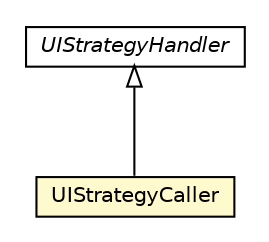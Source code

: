 #!/usr/local/bin/dot
#
# Class diagram 
# Generated by UMLGraph version R5_6-24-gf6e263 (http://www.umlgraph.org/)
#

digraph G {
	edge [fontname="Helvetica",fontsize=10,labelfontname="Helvetica",labelfontsize=10];
	node [fontname="Helvetica",fontsize=10,shape=plaintext];
	nodesep=0.25;
	ranksep=0.5;
	// org.universAAL.middleware.ui.impl.UIStrategyCaller
	c374259 [label=<<table title="org.universAAL.middleware.ui.impl.UIStrategyCaller" border="0" cellborder="1" cellspacing="0" cellpadding="2" port="p" bgcolor="lemonChiffon" href="./UIStrategyCaller.html">
		<tr><td><table border="0" cellspacing="0" cellpadding="1">
<tr><td align="center" balign="center"> UIStrategyCaller </td></tr>
		</table></td></tr>
		</table>>, URL="./UIStrategyCaller.html", fontname="Helvetica", fontcolor="black", fontsize=10.0];
	// org.universAAL.middleware.ui.impl.UIStrategyHandler
	c374263 [label=<<table title="org.universAAL.middleware.ui.impl.UIStrategyHandler" border="0" cellborder="1" cellspacing="0" cellpadding="2" port="p" href="./UIStrategyHandler.html">
		<tr><td><table border="0" cellspacing="0" cellpadding="1">
<tr><td align="center" balign="center"><font face="Helvetica-Oblique"> UIStrategyHandler </font></td></tr>
		</table></td></tr>
		</table>>, URL="./UIStrategyHandler.html", fontname="Helvetica", fontcolor="black", fontsize=10.0];
	//org.universAAL.middleware.ui.impl.UIStrategyCaller extends org.universAAL.middleware.ui.impl.UIStrategyHandler
	c374263:p -> c374259:p [dir=back,arrowtail=empty];
}

